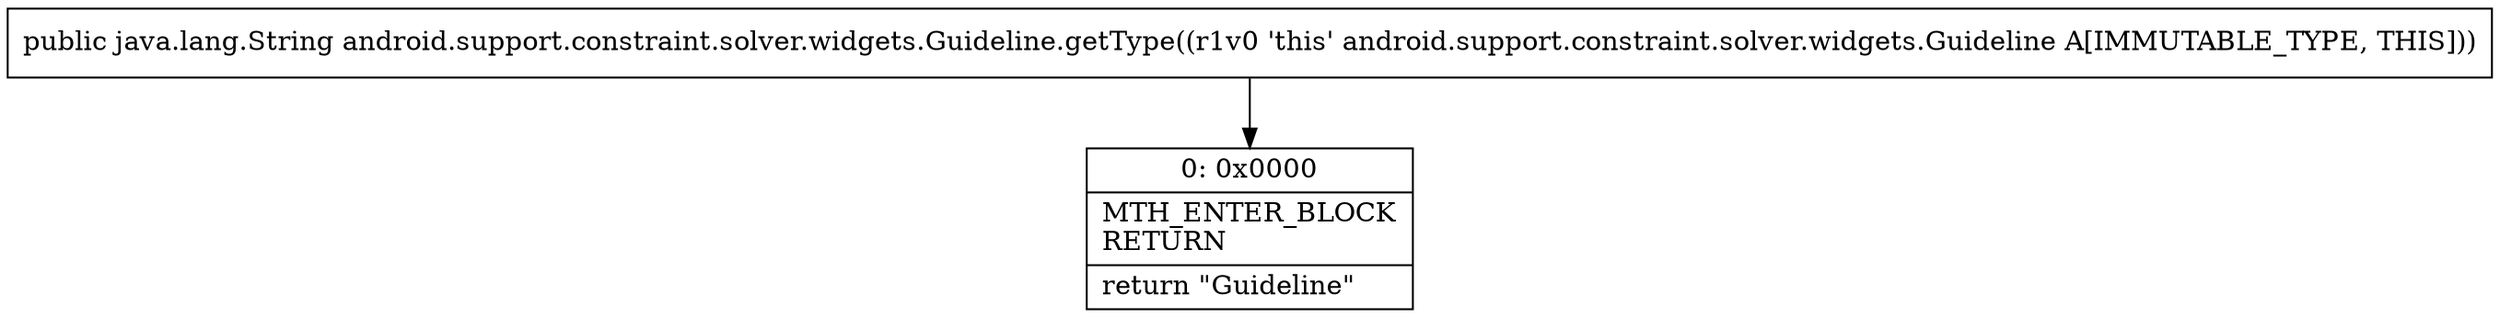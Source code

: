 digraph "CFG forandroid.support.constraint.solver.widgets.Guideline.getType()Ljava\/lang\/String;" {
Node_0 [shape=record,label="{0\:\ 0x0000|MTH_ENTER_BLOCK\lRETURN\l|return \"Guideline\"\l}"];
MethodNode[shape=record,label="{public java.lang.String android.support.constraint.solver.widgets.Guideline.getType((r1v0 'this' android.support.constraint.solver.widgets.Guideline A[IMMUTABLE_TYPE, THIS])) }"];
MethodNode -> Node_0;
}

